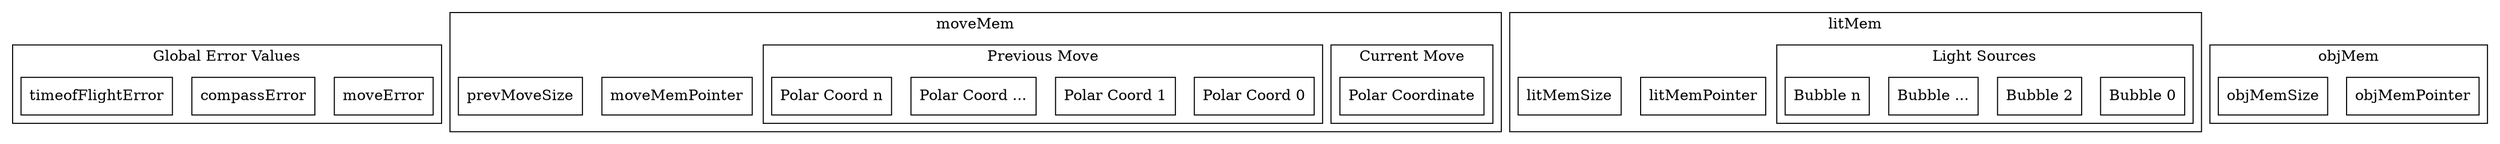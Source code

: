 digraph envMem {
    compound=true
	node [shape=box]

    subgraph cluster_glbError {
        label="Global Error Values"
        moveError
        compassError
        timeofFlightError
    }    

    subgraph cluster_moveMem {
        label="moveMem"
        moveMemPointer
        prevMoveSize
        
        subgraph cluster_currMove {
            label="Current Move"
            "Polar Coordinate"
        }

        subgraph cluster_prevMove {
            label="Previous Move"
            "Polar Coord 0"
            "Polar Coord 1"
            "Polar Coord ..."
            "Polar Coord n"
        }
    }

    subgraph cluster_litMem {
        label="litMem"
        litMemPointer
        litMemSize

        subgraph cluster_litMems {
            label="Light Sources"
            "Bubble 0"
            "Bubble 2"
            "Bubble ..."
            "Bubble n"
        }
    }

    subgraph cluster_objMem {
        label="objMem"
        objMemPointer
        objMemSize

        subgraph cluster_objMems {
            label="Objects"
            "Bubble 0"
            "Bubble 2"
            "Bubble ..."
            "Bubble n"
        }
    }
}
